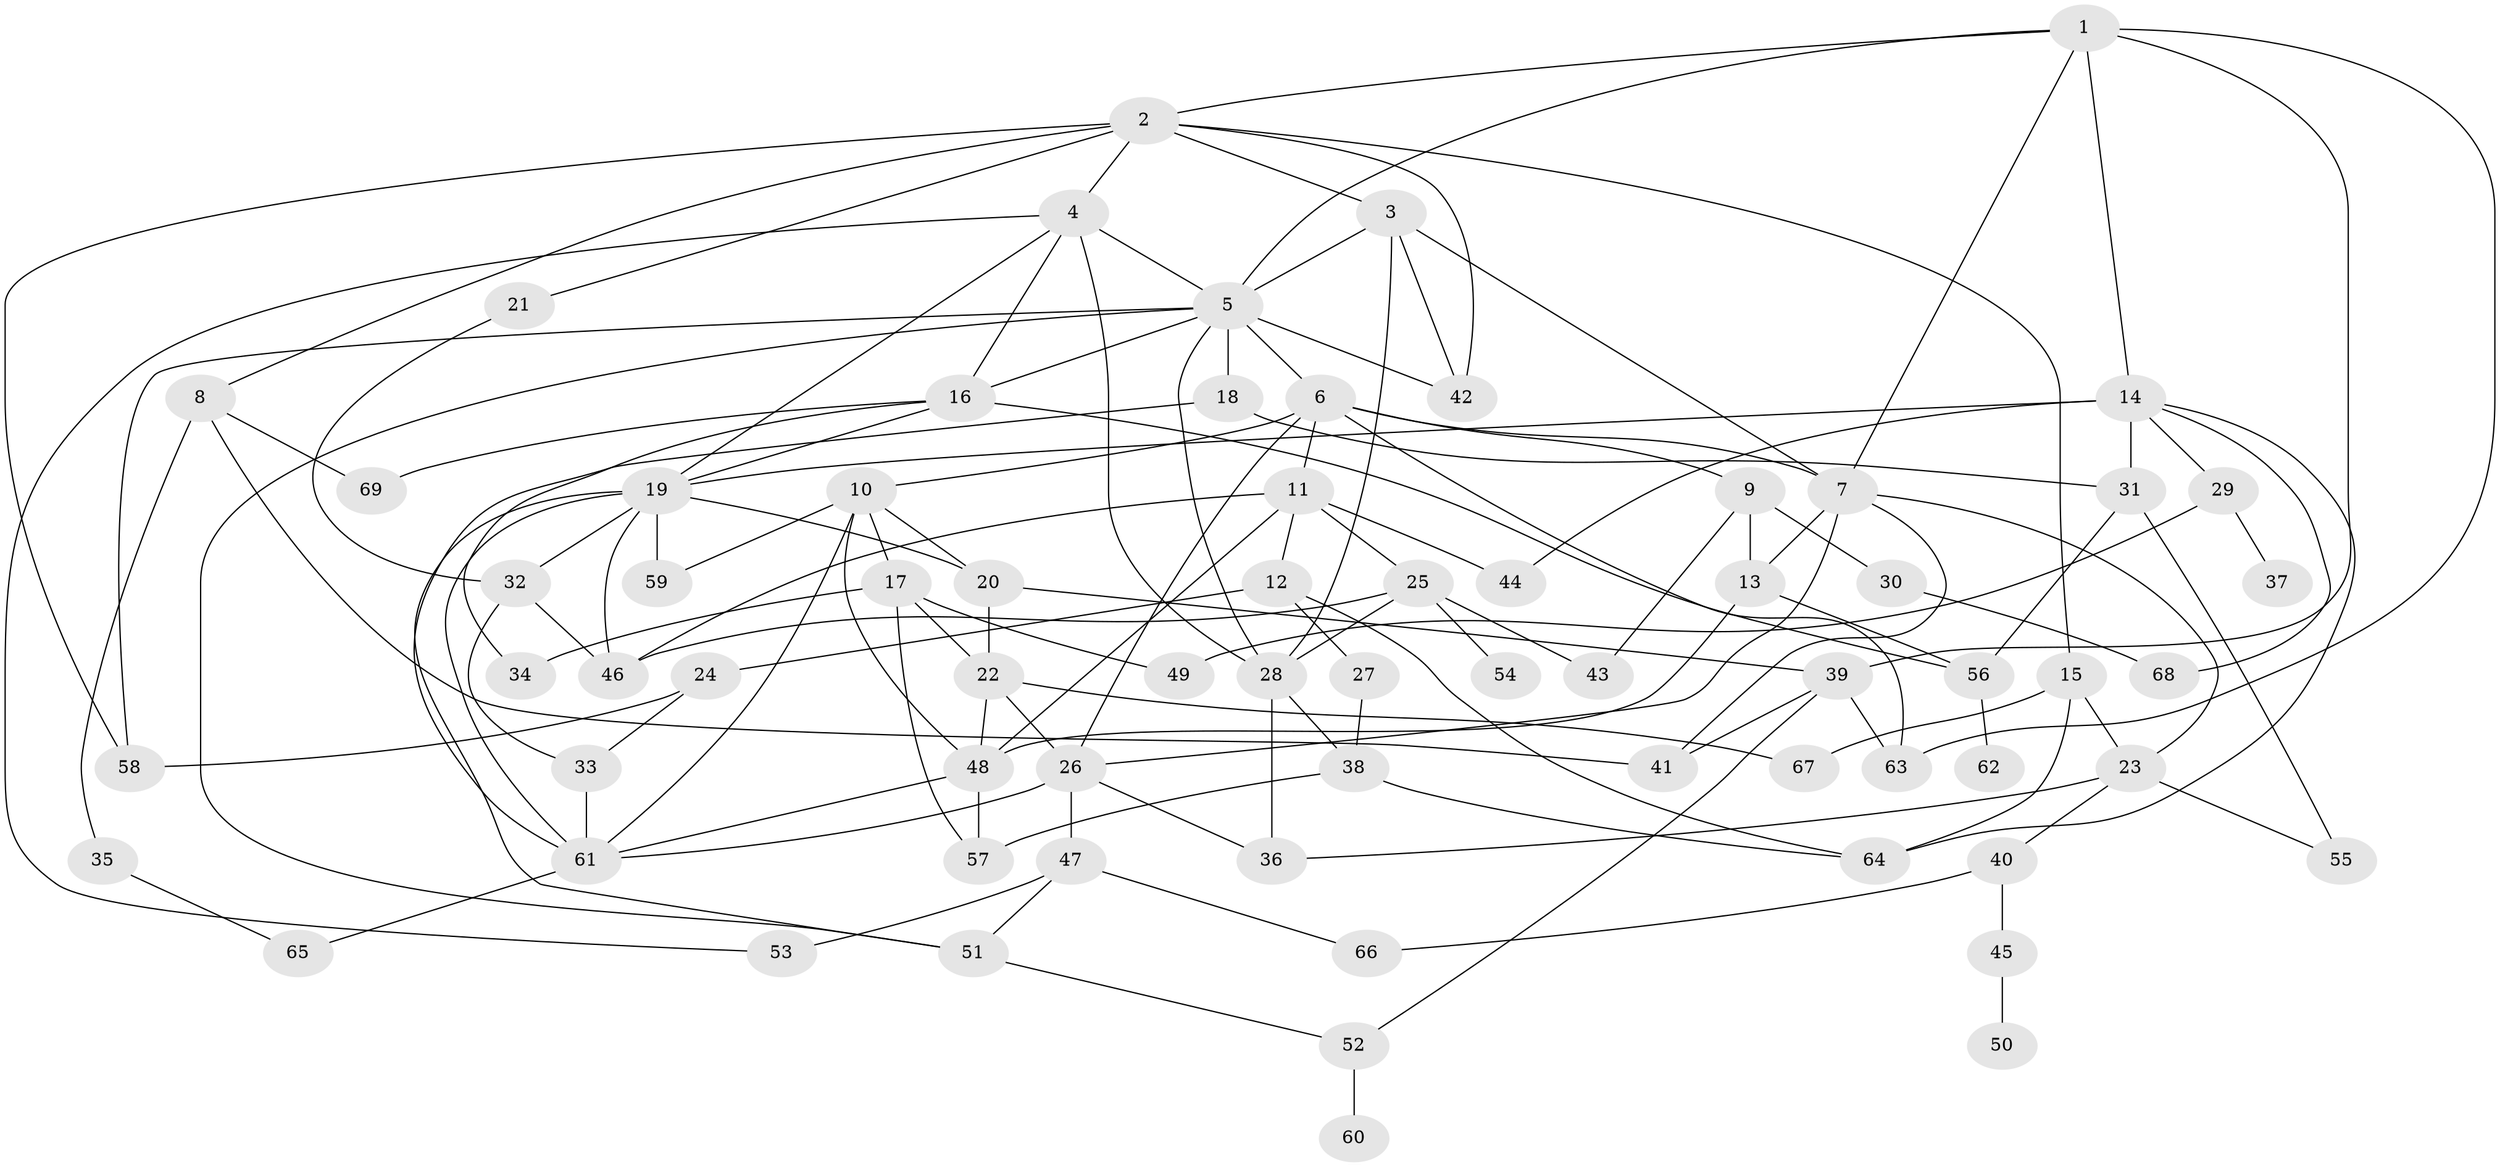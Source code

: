 // original degree distribution, {5: 0.0364963503649635, 9: 0.0072992700729927005, 3: 0.24087591240875914, 7: 0.029197080291970802, 8: 0.014598540145985401, 4: 0.16058394160583941, 6: 0.043795620437956206, 2: 0.31386861313868614, 1: 0.15328467153284672}
// Generated by graph-tools (version 1.1) at 2025/34/03/09/25 02:34:17]
// undirected, 69 vertices, 132 edges
graph export_dot {
graph [start="1"]
  node [color=gray90,style=filled];
  1;
  2;
  3;
  4;
  5;
  6;
  7;
  8;
  9;
  10;
  11;
  12;
  13;
  14;
  15;
  16;
  17;
  18;
  19;
  20;
  21;
  22;
  23;
  24;
  25;
  26;
  27;
  28;
  29;
  30;
  31;
  32;
  33;
  34;
  35;
  36;
  37;
  38;
  39;
  40;
  41;
  42;
  43;
  44;
  45;
  46;
  47;
  48;
  49;
  50;
  51;
  52;
  53;
  54;
  55;
  56;
  57;
  58;
  59;
  60;
  61;
  62;
  63;
  64;
  65;
  66;
  67;
  68;
  69;
  1 -- 2 [weight=1.0];
  1 -- 5 [weight=1.0];
  1 -- 7 [weight=1.0];
  1 -- 14 [weight=1.0];
  1 -- 39 [weight=1.0];
  1 -- 63 [weight=1.0];
  2 -- 3 [weight=1.0];
  2 -- 4 [weight=1.0];
  2 -- 8 [weight=1.0];
  2 -- 15 [weight=1.0];
  2 -- 21 [weight=1.0];
  2 -- 42 [weight=1.0];
  2 -- 58 [weight=1.0];
  3 -- 5 [weight=1.0];
  3 -- 7 [weight=1.0];
  3 -- 28 [weight=1.0];
  3 -- 42 [weight=1.0];
  4 -- 5 [weight=1.0];
  4 -- 16 [weight=1.0];
  4 -- 19 [weight=1.0];
  4 -- 28 [weight=1.0];
  4 -- 53 [weight=1.0];
  5 -- 6 [weight=1.0];
  5 -- 16 [weight=1.0];
  5 -- 18 [weight=2.0];
  5 -- 28 [weight=1.0];
  5 -- 42 [weight=1.0];
  5 -- 51 [weight=1.0];
  5 -- 58 [weight=1.0];
  6 -- 7 [weight=3.0];
  6 -- 9 [weight=1.0];
  6 -- 10 [weight=1.0];
  6 -- 11 [weight=1.0];
  6 -- 26 [weight=1.0];
  6 -- 63 [weight=1.0];
  7 -- 13 [weight=1.0];
  7 -- 23 [weight=1.0];
  7 -- 26 [weight=2.0];
  7 -- 41 [weight=1.0];
  8 -- 35 [weight=1.0];
  8 -- 41 [weight=1.0];
  8 -- 69 [weight=1.0];
  9 -- 13 [weight=1.0];
  9 -- 30 [weight=1.0];
  9 -- 43 [weight=1.0];
  10 -- 17 [weight=1.0];
  10 -- 20 [weight=1.0];
  10 -- 48 [weight=1.0];
  10 -- 59 [weight=1.0];
  10 -- 61 [weight=1.0];
  11 -- 12 [weight=1.0];
  11 -- 25 [weight=1.0];
  11 -- 44 [weight=1.0];
  11 -- 46 [weight=1.0];
  11 -- 48 [weight=1.0];
  12 -- 24 [weight=1.0];
  12 -- 27 [weight=1.0];
  12 -- 64 [weight=1.0];
  13 -- 48 [weight=1.0];
  13 -- 56 [weight=1.0];
  14 -- 19 [weight=1.0];
  14 -- 29 [weight=1.0];
  14 -- 31 [weight=1.0];
  14 -- 44 [weight=1.0];
  14 -- 64 [weight=1.0];
  14 -- 68 [weight=1.0];
  15 -- 23 [weight=1.0];
  15 -- 64 [weight=1.0];
  15 -- 67 [weight=1.0];
  16 -- 19 [weight=1.0];
  16 -- 34 [weight=1.0];
  16 -- 56 [weight=1.0];
  16 -- 69 [weight=1.0];
  17 -- 22 [weight=1.0];
  17 -- 34 [weight=1.0];
  17 -- 49 [weight=1.0];
  17 -- 57 [weight=1.0];
  18 -- 31 [weight=1.0];
  18 -- 61 [weight=1.0];
  19 -- 20 [weight=1.0];
  19 -- 32 [weight=1.0];
  19 -- 46 [weight=1.0];
  19 -- 51 [weight=1.0];
  19 -- 59 [weight=1.0];
  19 -- 61 [weight=1.0];
  20 -- 22 [weight=1.0];
  20 -- 39 [weight=1.0];
  21 -- 32 [weight=1.0];
  22 -- 26 [weight=1.0];
  22 -- 48 [weight=1.0];
  22 -- 67 [weight=1.0];
  23 -- 36 [weight=1.0];
  23 -- 40 [weight=1.0];
  23 -- 55 [weight=1.0];
  24 -- 33 [weight=1.0];
  24 -- 58 [weight=1.0];
  25 -- 28 [weight=1.0];
  25 -- 43 [weight=1.0];
  25 -- 46 [weight=1.0];
  25 -- 54 [weight=1.0];
  26 -- 36 [weight=1.0];
  26 -- 47 [weight=1.0];
  26 -- 61 [weight=1.0];
  27 -- 38 [weight=1.0];
  28 -- 36 [weight=1.0];
  28 -- 38 [weight=1.0];
  29 -- 37 [weight=1.0];
  29 -- 49 [weight=1.0];
  30 -- 68 [weight=1.0];
  31 -- 55 [weight=1.0];
  31 -- 56 [weight=1.0];
  32 -- 33 [weight=1.0];
  32 -- 46 [weight=1.0];
  33 -- 61 [weight=1.0];
  35 -- 65 [weight=1.0];
  38 -- 57 [weight=1.0];
  38 -- 64 [weight=1.0];
  39 -- 41 [weight=1.0];
  39 -- 52 [weight=1.0];
  39 -- 63 [weight=1.0];
  40 -- 45 [weight=1.0];
  40 -- 66 [weight=1.0];
  45 -- 50 [weight=1.0];
  47 -- 51 [weight=1.0];
  47 -- 53 [weight=1.0];
  47 -- 66 [weight=1.0];
  48 -- 57 [weight=1.0];
  48 -- 61 [weight=1.0];
  51 -- 52 [weight=1.0];
  52 -- 60 [weight=1.0];
  56 -- 62 [weight=1.0];
  61 -- 65 [weight=1.0];
}
